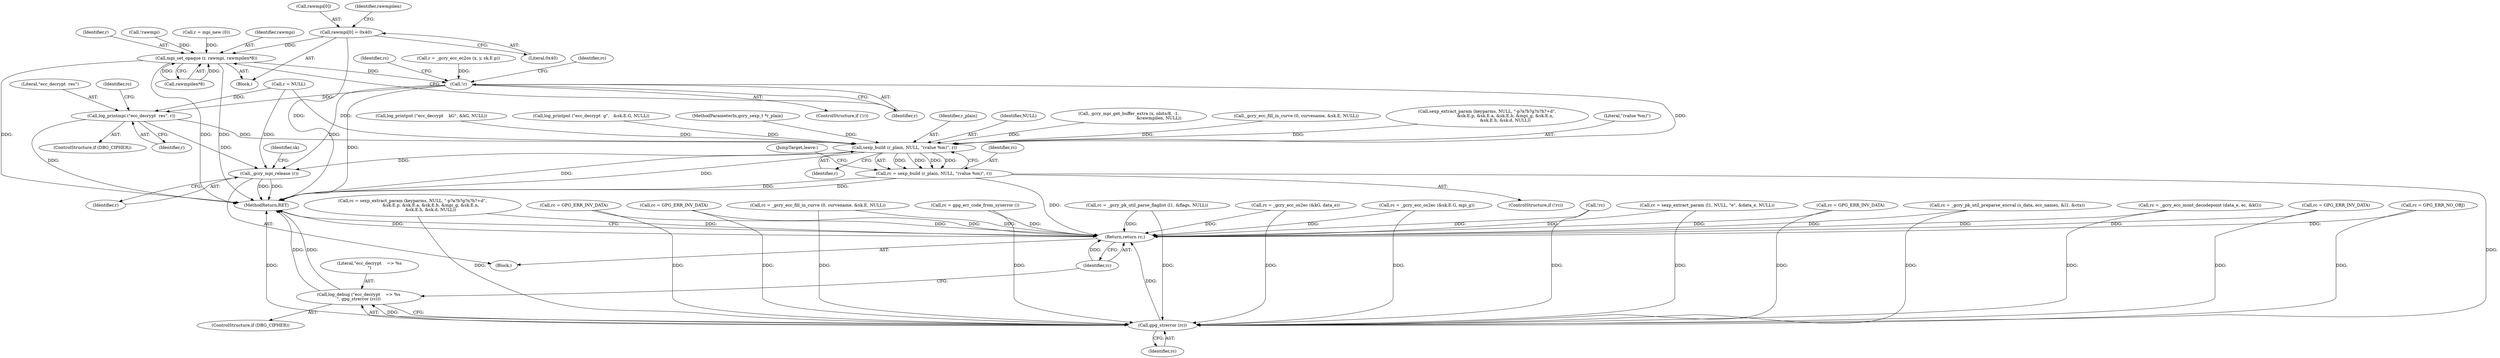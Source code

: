 digraph "0_gnupg_da780c8183cccc8f533c8ace8211ac2cb2bdee7b@array" {
"1000639" [label="(Call,rawmpi[0] = 0x40)"];
"1000650" [label="(Call,mpi_set_opaque (r, rawmpi, rawmpilen*8))"];
"1000657" [label="(Call,!r)"];
"1000672" [label="(Call,log_printmpi (\"ecc_decrypt  res\", r))"];
"1000680" [label="(Call,sexp_build (r_plain, NULL, \"(value %m)\", r))"];
"1000678" [label="(Call,rc = sexp_build (r_plain, NULL, \"(value %m)\", r))"];
"1000752" [label="(Call,gpg_strerror (rc))"];
"1000750" [label="(Call,log_debug (\"ecc_decrypt    => %s\n\", gpg_strerror (rc)))"];
"1000754" [label="(Return,return rc;)"];
"1000692" [label="(Call,_gcry_mpi_release (r))"];
"1000693" [label="(Identifier,r)"];
"1000553" [label="(Call,log_printpnt (\"ecc_decrypt    kG\", &kG, NULL))"];
"1000670" [label="(ControlStructure,if (DBG_CIPHER))"];
"1000581" [label="(Call,rc = GPG_ERR_INV_DATA)"];
"1000676" [label="(Call,!rc)"];
"1000673" [label="(Literal,\"ecc_decrypt  res\")"];
"1000678" [label="(Call,rc = sexp_build (r_plain, NULL, \"(value %m)\", r))"];
"1000414" [label="(Call,log_printpnt (\"ecc_decrypt  g\",   &sk.E.G, NULL))"];
"1000751" [label="(Literal,\"ecc_decrypt    => %s\n\")"];
"1000650" [label="(Call,mpi_set_opaque (r, rawmpi, rawmpilen*8))"];
"1000110" [label="(MethodParameterIn,gcry_sexp_t *r_plain)"];
"1000664" [label="(Identifier,rc)"];
"1000603" [label="(Call,r = _gcry_ecc_ec2os (x, y, sk.E.p))"];
"1000638" [label="(Block,)"];
"1000229" [label="(Call,rc = sexp_extract_param (keyparms, NULL, \"-p?a?b?g?n?h?+d\",\n                           &sk.E.p, &sk.E.a, &sk.E.b, &mpi_g, &sk.E.n,\n                           &sk.E.h, &sk.d, NULL))"];
"1000633" [label="(Call,rc = gpg_err_code_from_syserror ())"];
"1000657" [label="(Call,!r)"];
"1000681" [label="(Identifier,r_plain)"];
"1000651" [label="(Identifier,r)"];
"1000682" [label="(Identifier,NULL)"];
"1000542" [label="(Call,rc = _gcry_ecc_os2ec (&kG, data_e))"];
"1000656" [label="(ControlStructure,if (!r))"];
"1000113" [label="(Block,)"];
"1000630" [label="(Call,!rawmpi)"];
"1000748" [label="(ControlStructure,if (DBG_CIPHER))"];
"1000679" [label="(Identifier,rc)"];
"1000685" [label="(JumpTarget,leave:)"];
"1000225" [label="(Call,rc = GPG_ERR_INV_DATA)"];
"1000192" [label="(Call,rc = _gcry_pk_util_preparse_encval (s_data, ecc_names, &l1, &ctx))"];
"1000750" [label="(Call,log_debug (\"ecc_decrypt    => %s\n\", gpg_strerror (rc)))"];
"1000658" [label="(Identifier,r)"];
"1000569" [label="(Call,rc = GPG_ERR_INV_DATA)"];
"1000317" [label="(Call,rc = _gcry_ecc_fill_in_curve (0, curvename, &sk.E, NULL))"];
"1000675" [label="(ControlStructure,if (!rc))"];
"1000680" [label="(Call,sexp_build (r_plain, NULL, \"(value %m)\", r))"];
"1000754" [label="(Return,return rc;)"];
"1000697" [label="(Identifier,sk)"];
"1000684" [label="(Identifier,r)"];
"1000646" [label="(Call,r = mpi_new (0))"];
"1000177" [label="(Call,rc = _gcry_pk_util_parse_flaglist (l1, &flags, NULL))"];
"1000285" [label="(Call,rc = _gcry_ecc_os2ec (&sk.E.G, mpi_g))"];
"1000204" [label="(Call,rc = sexp_extract_param (l1, NULL, \"e\", &data_e, NULL))"];
"1000753" [label="(Identifier,rc)"];
"1000674" [label="(Identifier,r)"];
"1000534" [label="(Call,rc = _gcry_ecc_mont_decodepoint (data_e, ec, &kG))"];
"1000752" [label="(Call,gpg_strerror (rc))"];
"1000756" [label="(MethodReturn,RET)"];
"1000619" [label="(Call,_gcry_mpi_get_buffer_extra (x, nbits/8, -1,\n                                             &rawmpilen, NULL))"];
"1000597" [label="(Call,rc = GPG_ERR_INV_DATA)"];
"1000643" [label="(Literal,0x40)"];
"1000319" [label="(Call,_gcry_ecc_fill_in_curve (0, curvename, &sk.E, NULL))"];
"1000141" [label="(Call,r = NULL)"];
"1000231" [label="(Call,sexp_extract_param (keyparms, NULL, \"-p?a?b?g?n?h?+d\",\n                           &sk.E.p, &sk.E.a, &sk.E.b, &mpi_g, &sk.E.n,\n                           &sk.E.h, &sk.d, NULL))"];
"1000755" [label="(Identifier,rc)"];
"1000639" [label="(Call,rawmpi[0] = 0x40)"];
"1000495" [label="(Call,rc = GPG_ERR_NO_OBJ)"];
"1000640" [label="(Call,rawmpi[0])"];
"1000692" [label="(Call,_gcry_mpi_release (r))"];
"1000645" [label="(Identifier,rawmpilen)"];
"1000653" [label="(Call,rawmpilen*8)"];
"1000672" [label="(Call,log_printmpi (\"ecc_decrypt  res\", r))"];
"1000660" [label="(Identifier,rc)"];
"1000683" [label="(Literal,\"(value %m)\")"];
"1000677" [label="(Identifier,rc)"];
"1000652" [label="(Identifier,rawmpi)"];
"1000639" -> "1000638"  [label="AST: "];
"1000639" -> "1000643"  [label="CFG: "];
"1000640" -> "1000639"  [label="AST: "];
"1000643" -> "1000639"  [label="AST: "];
"1000645" -> "1000639"  [label="CFG: "];
"1000639" -> "1000756"  [label="DDG: "];
"1000639" -> "1000650"  [label="DDG: "];
"1000650" -> "1000638"  [label="AST: "];
"1000650" -> "1000653"  [label="CFG: "];
"1000651" -> "1000650"  [label="AST: "];
"1000652" -> "1000650"  [label="AST: "];
"1000653" -> "1000650"  [label="AST: "];
"1000658" -> "1000650"  [label="CFG: "];
"1000650" -> "1000756"  [label="DDG: "];
"1000650" -> "1000756"  [label="DDG: "];
"1000650" -> "1000756"  [label="DDG: "];
"1000646" -> "1000650"  [label="DDG: "];
"1000630" -> "1000650"  [label="DDG: "];
"1000653" -> "1000650"  [label="DDG: "];
"1000653" -> "1000650"  [label="DDG: "];
"1000650" -> "1000657"  [label="DDG: "];
"1000657" -> "1000656"  [label="AST: "];
"1000657" -> "1000658"  [label="CFG: "];
"1000658" -> "1000657"  [label="AST: "];
"1000660" -> "1000657"  [label="CFG: "];
"1000664" -> "1000657"  [label="CFG: "];
"1000657" -> "1000756"  [label="DDG: "];
"1000603" -> "1000657"  [label="DDG: "];
"1000657" -> "1000672"  [label="DDG: "];
"1000657" -> "1000680"  [label="DDG: "];
"1000657" -> "1000692"  [label="DDG: "];
"1000672" -> "1000670"  [label="AST: "];
"1000672" -> "1000674"  [label="CFG: "];
"1000673" -> "1000672"  [label="AST: "];
"1000674" -> "1000672"  [label="AST: "];
"1000677" -> "1000672"  [label="CFG: "];
"1000672" -> "1000756"  [label="DDG: "];
"1000141" -> "1000672"  [label="DDG: "];
"1000672" -> "1000680"  [label="DDG: "];
"1000672" -> "1000692"  [label="DDG: "];
"1000680" -> "1000678"  [label="AST: "];
"1000680" -> "1000684"  [label="CFG: "];
"1000681" -> "1000680"  [label="AST: "];
"1000682" -> "1000680"  [label="AST: "];
"1000683" -> "1000680"  [label="AST: "];
"1000684" -> "1000680"  [label="AST: "];
"1000678" -> "1000680"  [label="CFG: "];
"1000680" -> "1000756"  [label="DDG: "];
"1000680" -> "1000756"  [label="DDG: "];
"1000680" -> "1000678"  [label="DDG: "];
"1000680" -> "1000678"  [label="DDG: "];
"1000680" -> "1000678"  [label="DDG: "];
"1000680" -> "1000678"  [label="DDG: "];
"1000110" -> "1000680"  [label="DDG: "];
"1000319" -> "1000680"  [label="DDG: "];
"1000231" -> "1000680"  [label="DDG: "];
"1000553" -> "1000680"  [label="DDG: "];
"1000619" -> "1000680"  [label="DDG: "];
"1000414" -> "1000680"  [label="DDG: "];
"1000141" -> "1000680"  [label="DDG: "];
"1000680" -> "1000692"  [label="DDG: "];
"1000678" -> "1000675"  [label="AST: "];
"1000679" -> "1000678"  [label="AST: "];
"1000685" -> "1000678"  [label="CFG: "];
"1000678" -> "1000756"  [label="DDG: "];
"1000678" -> "1000756"  [label="DDG: "];
"1000678" -> "1000752"  [label="DDG: "];
"1000678" -> "1000754"  [label="DDG: "];
"1000752" -> "1000750"  [label="AST: "];
"1000752" -> "1000753"  [label="CFG: "];
"1000753" -> "1000752"  [label="AST: "];
"1000750" -> "1000752"  [label="CFG: "];
"1000752" -> "1000756"  [label="DDG: "];
"1000752" -> "1000750"  [label="DDG: "];
"1000177" -> "1000752"  [label="DDG: "];
"1000285" -> "1000752"  [label="DDG: "];
"1000676" -> "1000752"  [label="DDG: "];
"1000597" -> "1000752"  [label="DDG: "];
"1000225" -> "1000752"  [label="DDG: "];
"1000569" -> "1000752"  [label="DDG: "];
"1000192" -> "1000752"  [label="DDG: "];
"1000229" -> "1000752"  [label="DDG: "];
"1000534" -> "1000752"  [label="DDG: "];
"1000204" -> "1000752"  [label="DDG: "];
"1000633" -> "1000752"  [label="DDG: "];
"1000495" -> "1000752"  [label="DDG: "];
"1000317" -> "1000752"  [label="DDG: "];
"1000542" -> "1000752"  [label="DDG: "];
"1000581" -> "1000752"  [label="DDG: "];
"1000752" -> "1000754"  [label="DDG: "];
"1000750" -> "1000748"  [label="AST: "];
"1000751" -> "1000750"  [label="AST: "];
"1000755" -> "1000750"  [label="CFG: "];
"1000750" -> "1000756"  [label="DDG: "];
"1000750" -> "1000756"  [label="DDG: "];
"1000754" -> "1000113"  [label="AST: "];
"1000754" -> "1000755"  [label="CFG: "];
"1000755" -> "1000754"  [label="AST: "];
"1000756" -> "1000754"  [label="CFG: "];
"1000754" -> "1000756"  [label="DDG: "];
"1000755" -> "1000754"  [label="DDG: "];
"1000177" -> "1000754"  [label="DDG: "];
"1000285" -> "1000754"  [label="DDG: "];
"1000676" -> "1000754"  [label="DDG: "];
"1000597" -> "1000754"  [label="DDG: "];
"1000225" -> "1000754"  [label="DDG: "];
"1000569" -> "1000754"  [label="DDG: "];
"1000192" -> "1000754"  [label="DDG: "];
"1000229" -> "1000754"  [label="DDG: "];
"1000534" -> "1000754"  [label="DDG: "];
"1000204" -> "1000754"  [label="DDG: "];
"1000633" -> "1000754"  [label="DDG: "];
"1000495" -> "1000754"  [label="DDG: "];
"1000317" -> "1000754"  [label="DDG: "];
"1000542" -> "1000754"  [label="DDG: "];
"1000581" -> "1000754"  [label="DDG: "];
"1000692" -> "1000113"  [label="AST: "];
"1000692" -> "1000693"  [label="CFG: "];
"1000693" -> "1000692"  [label="AST: "];
"1000697" -> "1000692"  [label="CFG: "];
"1000692" -> "1000756"  [label="DDG: "];
"1000692" -> "1000756"  [label="DDG: "];
"1000141" -> "1000692"  [label="DDG: "];
}
